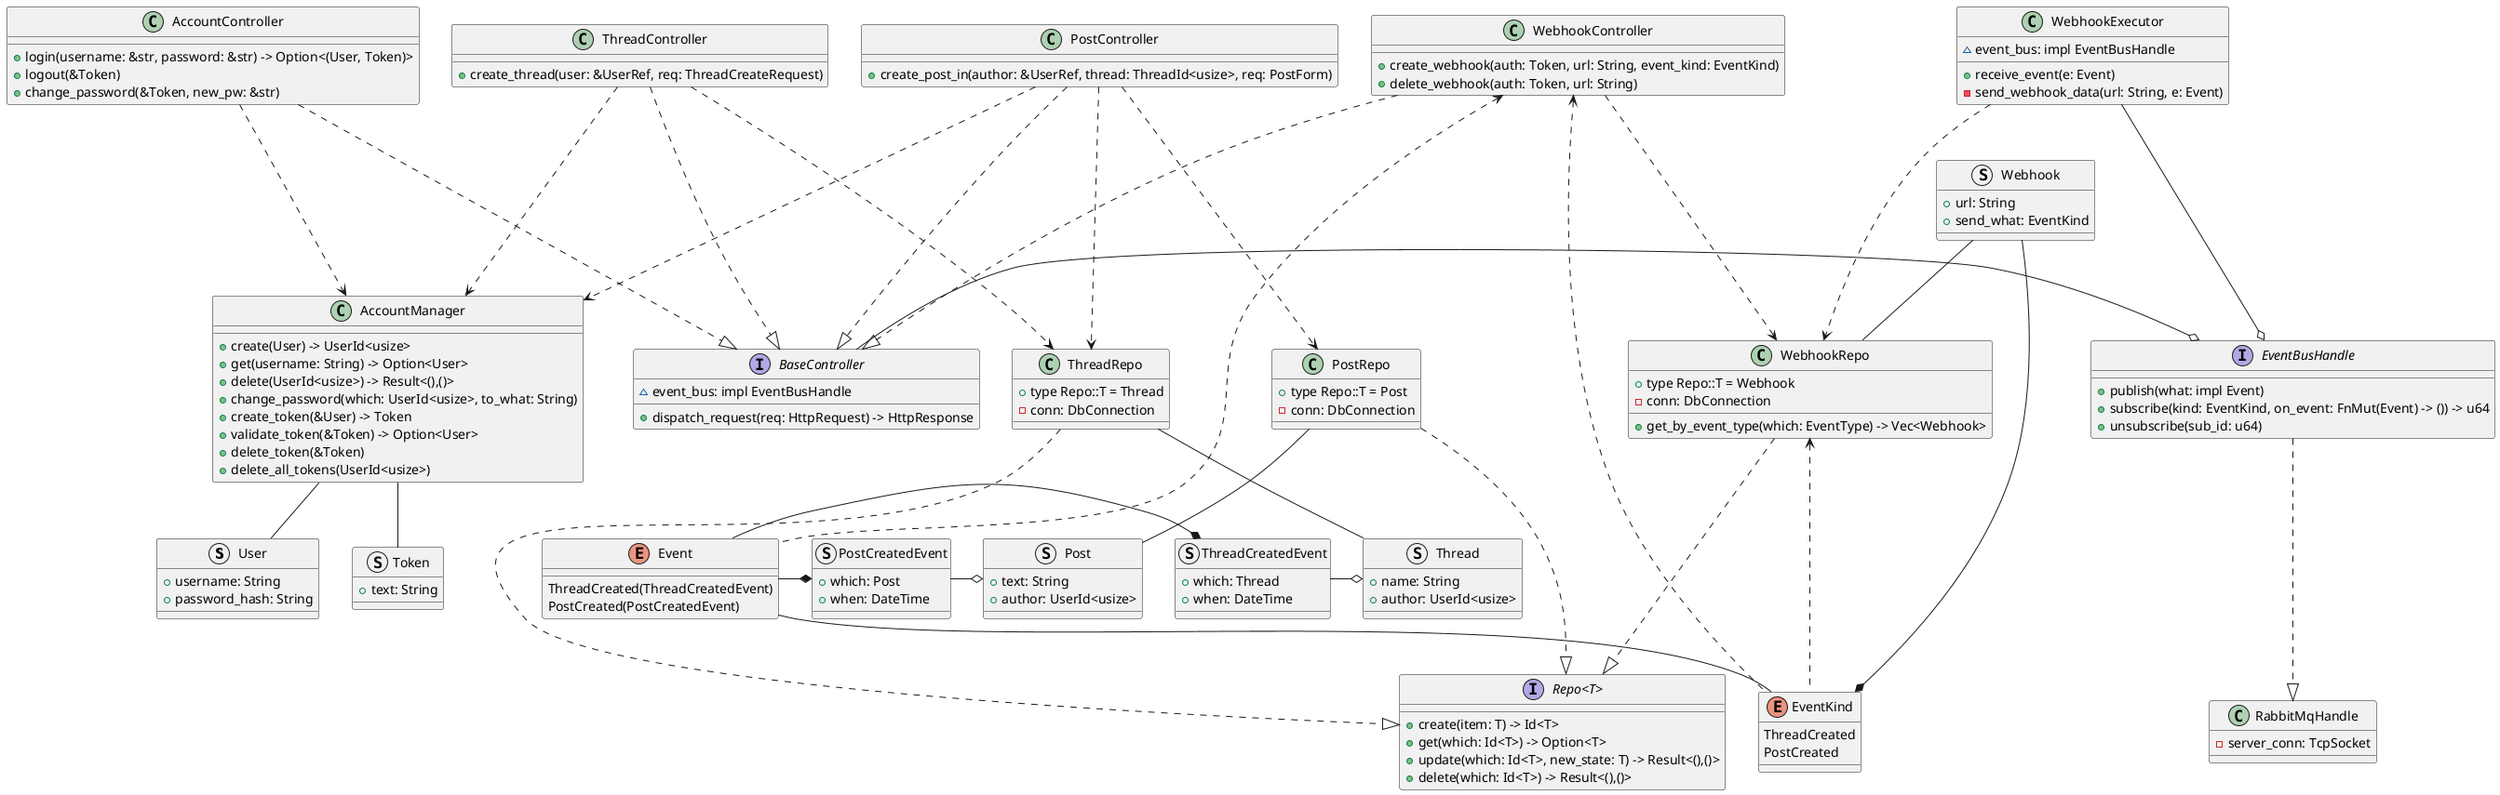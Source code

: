 @startuml AppControllerClasses

struct User {
    + username: String
    + password_hash: String
}
struct Token {
    + text: String
}

class AccountController {
    + login(username: &str, password: &str) -> Option<(User, Token)>
    + logout(&Token)
    + change_password(&Token, new_pw: &str)
}

AccountController -.-|> BaseController



AccountController -.-> AccountManager

class ThreadController {
    + create_thread(user: &UserRef, req: ThreadCreateRequest)
}


AccountManager -- Token
AccountManager -- User



ThreadController -.-> AccountManager
class PostController {
    + create_post_in(author: &UserRef, thread: ThreadId<usize>, req: PostForm)
}

PostController -.-> AccountManager

class AccountManager {
    + create(User) -> UserId<usize>
    + get(username: String) -> Option<User>
    + delete(UserId<usize>) -> Result<(),()>
    + change_password(which: UserId<usize>, to_what: String)
    + create_token(&User) -> Token
    + validate_token(&Token) -> Option<User>
    + delete_token(&Token)
    + delete_all_tokens(UserId<usize>)
}

struct Thread {
    + name: String
    + author: UserId<usize>
}
struct Post {
    + text: String
    + author: UserId<usize>
}

class ThreadRepo {
    + type Repo::T = Thread
    - conn: DbConnection
}
class PostRepo {
    + type Repo::T = Post
    - conn: DbConnection
}

PostRepo -- Post

interface "Repo<T>" {
    + create(item: T) -> Id<T>
    + get(which: Id<T>) -> Option<T>
    + update(which: Id<T>, new_state: T) -> Result<(),()>
    + delete(which: Id<T>) -> Result<(),()>
}

ThreadRepo -.-|> "Repo<T>"

interface BaseController {
    ~ event_bus: impl EventBusHandle
    + dispatch_request(req: HttpRequest) -> HttpResponse
}

BaseController -o EventBusHandle

PostController -.-|> BaseController
ThreadController -.-|> BaseController

PostController -.-> PostRepo
PostController -.-> ThreadRepo

PostRepo -.-|> "Repo<T>"

ThreadRepo -- Thread

ThreadController -.-> ThreadRepo

interface EventBusHandle {
    + publish(what: impl Event)
    + subscribe(kind: EventKind, on_event: FnMut(Event) -> ()) -> u64
    + unsubscribe(sub_id: u64)
}

class RabbitMqHandle {
    - server_conn: TcpSocket
}

EventBusHandle -.-|> RabbitMqHandle

enum Event {
    ThreadCreated(ThreadCreatedEvent)
    PostCreated(PostCreatedEvent)
}


struct ThreadCreatedEvent {
    + which: Thread
    + when: DateTime
}
struct PostCreatedEvent {
    + which: Post
    + when: DateTime
}


ThreadCreatedEvent -o Thread
PostCreatedEvent -o Post

Event -* ThreadCreatedEvent
Event -* PostCreatedEvent

enum EventKind {
    ThreadCreated
    PostCreated
}

class WebhookController {
    + create_webhook(auth: Token, url: String, event_kind: EventKind)
    + delete_webhook(auth: Token, url: String)
}

WebhookController <-.- Event
WebhookController <-.- EventKind

Event -- EventKind


class WebhookRepo {
    + type Repo::T = Webhook
    - conn: DbConnection
    + get_by_event_type(which: EventType) -> Vec<Webhook>
}


struct Webhook {
    + url: String
    + send_what: EventKind
}

Webhook -- WebhookRepo
Webhook -* EventKind

WebhookRepo -.-|> "Repo<T>"

WebhookRepo <-.- EventKind

WebhookController -.-> WebhookRepo
WebhookController -.-|> BaseController

class WebhookExecutor {
    ~ event_bus: impl EventBusHandle
    + receive_event(e: Event)
    - send_webhook_data(url: String, e: Event)
}

WebhookExecutor -.-> WebhookRepo
WebhookExecutor -o EventBusHandle
@enduml